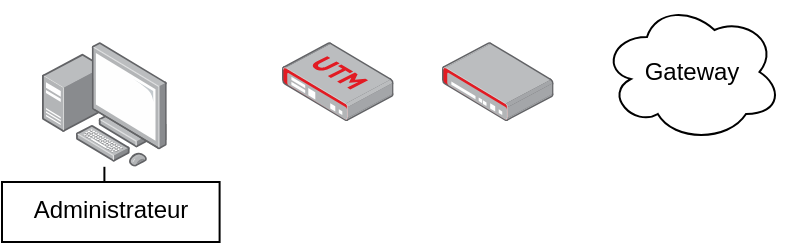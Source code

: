 <mxfile version="22.0.4" type="github">
  <diagram name="Page-1" id="UHQWrlpYc38SsrgRiunL">
    <mxGraphModel dx="749" dy="429" grid="1" gridSize="10" guides="1" tooltips="1" connect="1" arrows="1" fold="1" page="1" pageScale="1" pageWidth="827" pageHeight="1169" math="0" shadow="0">
      <root>
        <mxCell id="0" />
        <mxCell id="1" parent="0" />
        <mxCell id="SzN7kkUuUyK608JB7fnL-1" value="Gateway" style="ellipse;shape=cloud;whiteSpace=wrap;html=1;" vertex="1" parent="1">
          <mxGeometry x="640" y="400" width="90" height="70" as="geometry" />
        </mxCell>
        <mxCell id="SzN7kkUuUyK608JB7fnL-5" value="" style="group" vertex="1" connectable="0" parent="1">
          <mxGeometry x="340" y="420" width="108.8" height="100" as="geometry" />
        </mxCell>
        <mxCell id="SzN7kkUuUyK608JB7fnL-2" value="" style="image;points=[];aspect=fixed;html=1;align=center;shadow=0;dashed=0;image=img/lib/allied_telesis/computer_and_terminals/Personal_Computer_with_Server.svg;" vertex="1" parent="SzN7kkUuUyK608JB7fnL-5">
          <mxGeometry x="20" width="62.4" height="62.4" as="geometry" />
        </mxCell>
        <mxCell id="SzN7kkUuUyK608JB7fnL-3" value="Administrateur" style="whiteSpace=wrap;html=1;verticalAlign=top;labelBackgroundColor=default;shadow=0;dashed=0;" vertex="1" parent="SzN7kkUuUyK608JB7fnL-5">
          <mxGeometry y="70" width="108.8" height="30" as="geometry" />
        </mxCell>
        <mxCell id="SzN7kkUuUyK608JB7fnL-4" value="" style="edgeStyle=orthogonalEdgeStyle;rounded=0;orthogonalLoop=1;jettySize=auto;html=1;endArrow=none;endFill=0;" edge="1" parent="SzN7kkUuUyK608JB7fnL-5" source="SzN7kkUuUyK608JB7fnL-2" target="SzN7kkUuUyK608JB7fnL-3">
          <mxGeometry relative="1" as="geometry">
            <Array as="points">
              <mxPoint x="60" y="70" />
              <mxPoint x="60" y="70" />
            </Array>
          </mxGeometry>
        </mxCell>
        <mxCell id="SzN7kkUuUyK608JB7fnL-6" value="" style="image;points=[];aspect=fixed;html=1;align=center;shadow=0;dashed=0;image=img/lib/allied_telesis/security/Router_UTM.svg;" vertex="1" parent="1">
          <mxGeometry x="480" y="420" width="55.8" height="39.6" as="geometry" />
        </mxCell>
        <mxCell id="SzN7kkUuUyK608JB7fnL-7" value="" style="image;points=[];aspect=fixed;html=1;align=center;shadow=0;dashed=0;image=img/lib/allied_telesis/security/Router_VPN.svg;" vertex="1" parent="1">
          <mxGeometry x="560" y="420" width="55.8" height="39.6" as="geometry" />
        </mxCell>
      </root>
    </mxGraphModel>
  </diagram>
</mxfile>

